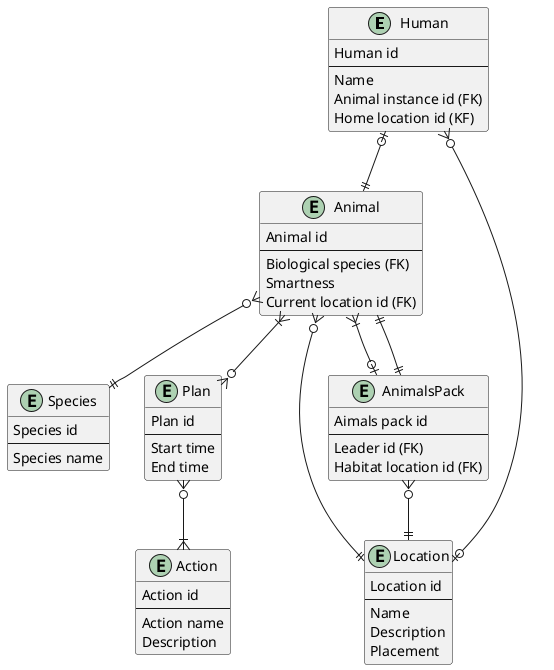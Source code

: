 @startuml Entity Relationship Model

entity Human {
    Human id
    --
    Name
    Animal instance id (FK)
    Home location id (KF)
}

entity Animal {
    Animal id
    --
    Biological species (FK)
    Smartness
    Current location id (FK)
}

entity Species {
    Species id
    --
    Species name
}

entity Action {
    Action id
    --
    Action name
    Description
}

entity Plan {
    Plan id
    --
    Start time
    End time
}

entity Location {
    Location id
    --
    Name
    Description
    Placement
}

entity AnimalsPack {
    Aimals pack id
    --
    Leader id (FK)
    Habitat location id (FK)
}

Human |o--|| Animal

Human }o--o| Location

Animal }o--|| Location

Animal }o--|| Species

Animal }|--o{ Plan

Animal }|--o| AnimalsPack

AnimalsPack ||--|| Animal

AnimalsPack }o--|| Location

Plan }o--|{ Action

@enduml